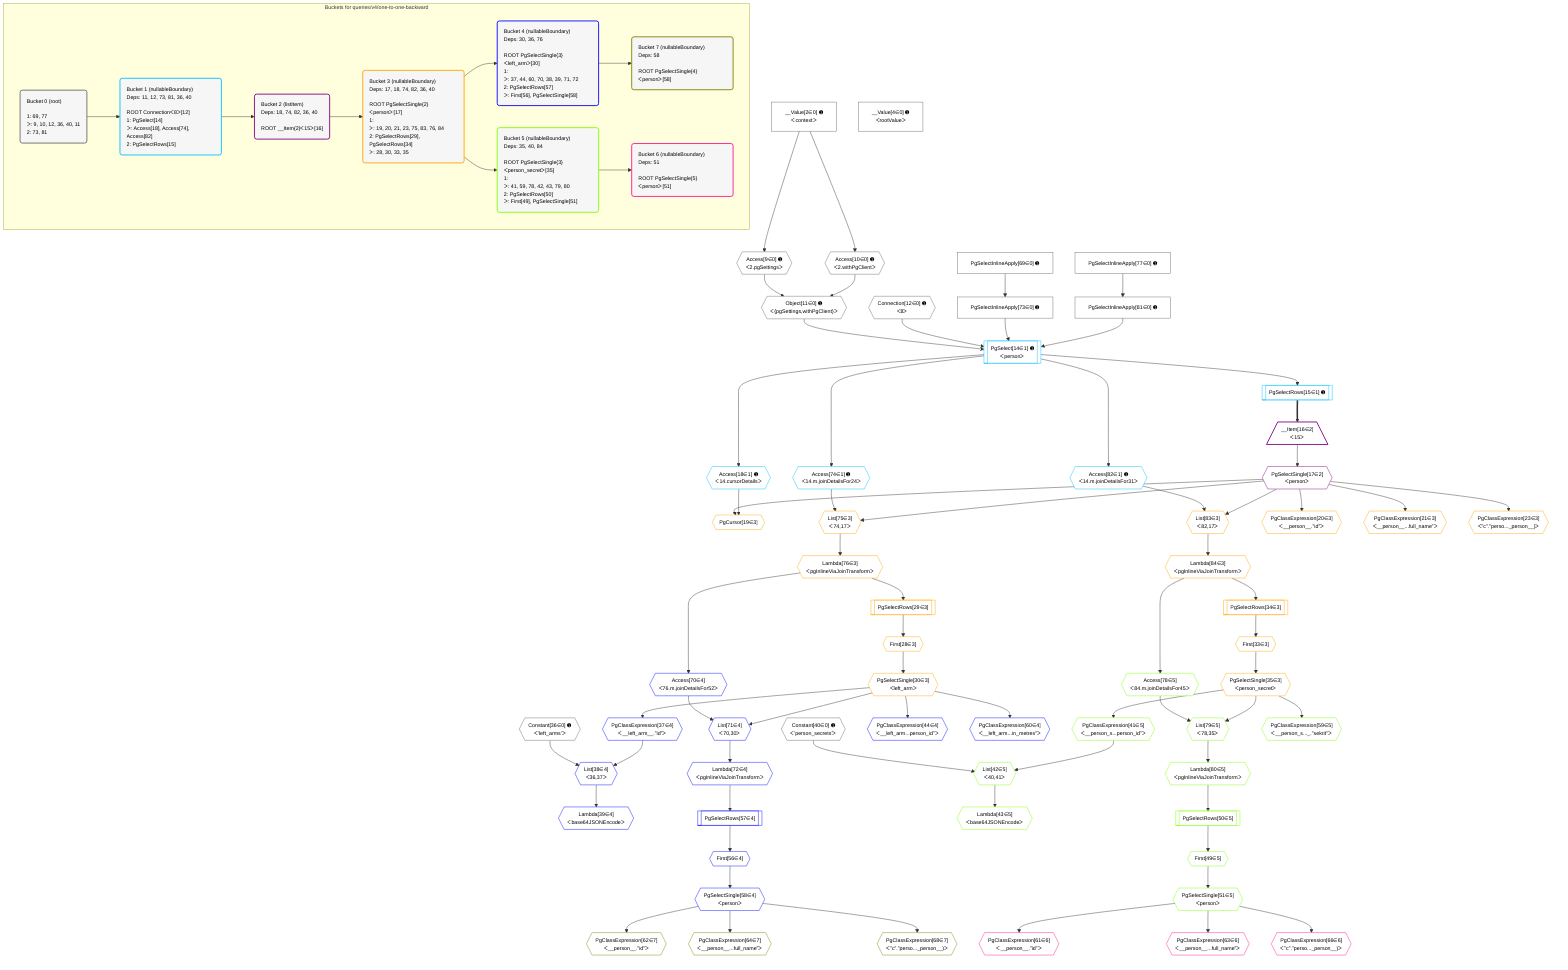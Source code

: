 %%{init: {'themeVariables': { 'fontSize': '12px'}}}%%
graph TD
    classDef path fill:#eee,stroke:#000,color:#000
    classDef plan fill:#fff,stroke-width:1px,color:#000
    classDef itemplan fill:#fff,stroke-width:2px,color:#000
    classDef unbatchedplan fill:#dff,stroke-width:1px,color:#000
    classDef sideeffectplan fill:#fcc,stroke-width:2px,color:#000
    classDef bucket fill:#f6f6f6,color:#000,stroke-width:2px,text-align:left

    subgraph "Buckets for queries/v4/one-to-one-backward"
    Bucket0("Bucket 0 (root)<br /><br />1: 69, 77<br />ᐳ: 9, 10, 12, 36, 40, 11<br />2: 73, 81"):::bucket
    Bucket1("Bucket 1 (nullableBoundary)<br />Deps: 11, 12, 73, 81, 36, 40<br /><br />ROOT Connectionᐸ8ᐳ[12]<br />1: PgSelect[14]<br />ᐳ: Access[18], Access[74], Access[82]<br />2: PgSelectRows[15]"):::bucket
    Bucket2("Bucket 2 (listItem)<br />Deps: 18, 74, 82, 36, 40<br /><br />ROOT __Item{2}ᐸ15ᐳ[16]"):::bucket
    Bucket3("Bucket 3 (nullableBoundary)<br />Deps: 17, 18, 74, 82, 36, 40<br /><br />ROOT PgSelectSingle{2}ᐸpersonᐳ[17]<br />1: <br />ᐳ: 19, 20, 21, 23, 75, 83, 76, 84<br />2: PgSelectRows[29], PgSelectRows[34]<br />ᐳ: 28, 30, 33, 35"):::bucket
    Bucket4("Bucket 4 (nullableBoundary)<br />Deps: 30, 36, 76<br /><br />ROOT PgSelectSingle{3}ᐸleft_armᐳ[30]<br />1: <br />ᐳ: 37, 44, 60, 70, 38, 39, 71, 72<br />2: PgSelectRows[57]<br />ᐳ: First[56], PgSelectSingle[58]"):::bucket
    Bucket5("Bucket 5 (nullableBoundary)<br />Deps: 35, 40, 84<br /><br />ROOT PgSelectSingle{3}ᐸperson_secretᐳ[35]<br />1: <br />ᐳ: 41, 59, 78, 42, 43, 79, 80<br />2: PgSelectRows[50]<br />ᐳ: First[49], PgSelectSingle[51]"):::bucket
    Bucket6("Bucket 6 (nullableBoundary)<br />Deps: 51<br /><br />ROOT PgSelectSingle{5}ᐸpersonᐳ[51]"):::bucket
    Bucket7("Bucket 7 (nullableBoundary)<br />Deps: 58<br /><br />ROOT PgSelectSingle{4}ᐸpersonᐳ[58]"):::bucket
    end
    Bucket0 --> Bucket1
    Bucket1 --> Bucket2
    Bucket2 --> Bucket3
    Bucket3 --> Bucket4 & Bucket5
    Bucket4 --> Bucket7
    Bucket5 --> Bucket6

    %% plan dependencies
    Object11{{"Object[11∈0] ➊<br />ᐸ{pgSettings,withPgClient}ᐳ"}}:::plan
    Access9{{"Access[9∈0] ➊<br />ᐸ2.pgSettingsᐳ"}}:::plan
    Access10{{"Access[10∈0] ➊<br />ᐸ2.withPgClientᐳ"}}:::plan
    Access9 & Access10 --> Object11
    __Value2["__Value[2∈0] ➊<br />ᐸcontextᐳ"]:::plan
    __Value2 --> Access9
    __Value2 --> Access10
    PgSelectInlineApply73["PgSelectInlineApply[73∈0] ➊"]:::plan
    PgSelectInlineApply69["PgSelectInlineApply[69∈0] ➊"]:::plan
    PgSelectInlineApply69 --> PgSelectInlineApply73
    PgSelectInlineApply81["PgSelectInlineApply[81∈0] ➊"]:::plan
    PgSelectInlineApply77["PgSelectInlineApply[77∈0] ➊"]:::plan
    PgSelectInlineApply77 --> PgSelectInlineApply81
    __Value4["__Value[4∈0] ➊<br />ᐸrootValueᐳ"]:::plan
    Connection12{{"Connection[12∈0] ➊<br />ᐸ8ᐳ"}}:::plan
    Constant36{{"Constant[36∈0] ➊<br />ᐸ'left_arms'ᐳ"}}:::plan
    Constant40{{"Constant[40∈0] ➊<br />ᐸ'person_secrets'ᐳ"}}:::plan
    PgSelect14[["PgSelect[14∈1] ➊<br />ᐸpersonᐳ"]]:::plan
    Object11 & Connection12 & PgSelectInlineApply73 & PgSelectInlineApply81 --> PgSelect14
    PgSelectRows15[["PgSelectRows[15∈1] ➊"]]:::plan
    PgSelect14 --> PgSelectRows15
    Access18{{"Access[18∈1] ➊<br />ᐸ14.cursorDetailsᐳ"}}:::plan
    PgSelect14 --> Access18
    Access74{{"Access[74∈1] ➊<br />ᐸ14.m.joinDetailsFor24ᐳ"}}:::plan
    PgSelect14 --> Access74
    Access82{{"Access[82∈1] ➊<br />ᐸ14.m.joinDetailsFor31ᐳ"}}:::plan
    PgSelect14 --> Access82
    __Item16[/"__Item[16∈2]<br />ᐸ15ᐳ"\]:::itemplan
    PgSelectRows15 ==> __Item16
    PgSelectSingle17{{"PgSelectSingle[17∈2]<br />ᐸpersonᐳ"}}:::plan
    __Item16 --> PgSelectSingle17
    PgCursor19{{"PgCursor[19∈3]"}}:::plan
    PgSelectSingle17 & Access18 --> PgCursor19
    List75{{"List[75∈3]<br />ᐸ74,17ᐳ"}}:::plan
    Access74 & PgSelectSingle17 --> List75
    List83{{"List[83∈3]<br />ᐸ82,17ᐳ"}}:::plan
    Access82 & PgSelectSingle17 --> List83
    PgClassExpression20{{"PgClassExpression[20∈3]<br />ᐸ__person__.”id”ᐳ"}}:::plan
    PgSelectSingle17 --> PgClassExpression20
    PgClassExpression21{{"PgClassExpression[21∈3]<br />ᐸ__person__...full_name”ᐳ"}}:::plan
    PgSelectSingle17 --> PgClassExpression21
    PgClassExpression23{{"PgClassExpression[23∈3]<br />ᐸ”c”.”perso..._person__)ᐳ"}}:::plan
    PgSelectSingle17 --> PgClassExpression23
    First28{{"First[28∈3]"}}:::plan
    PgSelectRows29[["PgSelectRows[29∈3]"]]:::plan
    PgSelectRows29 --> First28
    Lambda76{{"Lambda[76∈3]<br />ᐸpgInlineViaJoinTransformᐳ"}}:::plan
    Lambda76 --> PgSelectRows29
    PgSelectSingle30{{"PgSelectSingle[30∈3]<br />ᐸleft_armᐳ"}}:::plan
    First28 --> PgSelectSingle30
    First33{{"First[33∈3]"}}:::plan
    PgSelectRows34[["PgSelectRows[34∈3]"]]:::plan
    PgSelectRows34 --> First33
    Lambda84{{"Lambda[84∈3]<br />ᐸpgInlineViaJoinTransformᐳ"}}:::plan
    Lambda84 --> PgSelectRows34
    PgSelectSingle35{{"PgSelectSingle[35∈3]<br />ᐸperson_secretᐳ"}}:::plan
    First33 --> PgSelectSingle35
    List75 --> Lambda76
    List83 --> Lambda84
    List38{{"List[38∈4]<br />ᐸ36,37ᐳ"}}:::plan
    PgClassExpression37{{"PgClassExpression[37∈4]<br />ᐸ__left_arm__.”id”ᐳ"}}:::plan
    Constant36 & PgClassExpression37 --> List38
    List71{{"List[71∈4]<br />ᐸ70,30ᐳ"}}:::plan
    Access70{{"Access[70∈4]<br />ᐸ76.m.joinDetailsFor52ᐳ"}}:::plan
    Access70 & PgSelectSingle30 --> List71
    PgSelectSingle30 --> PgClassExpression37
    Lambda39{{"Lambda[39∈4]<br />ᐸbase64JSONEncodeᐳ"}}:::plan
    List38 --> Lambda39
    PgClassExpression44{{"PgClassExpression[44∈4]<br />ᐸ__left_arm...person_id”ᐳ"}}:::plan
    PgSelectSingle30 --> PgClassExpression44
    First56{{"First[56∈4]"}}:::plan
    PgSelectRows57[["PgSelectRows[57∈4]"]]:::plan
    PgSelectRows57 --> First56
    Lambda72{{"Lambda[72∈4]<br />ᐸpgInlineViaJoinTransformᐳ"}}:::plan
    Lambda72 --> PgSelectRows57
    PgSelectSingle58{{"PgSelectSingle[58∈4]<br />ᐸpersonᐳ"}}:::plan
    First56 --> PgSelectSingle58
    PgClassExpression60{{"PgClassExpression[60∈4]<br />ᐸ__left_arm...in_metres”ᐳ"}}:::plan
    PgSelectSingle30 --> PgClassExpression60
    Lambda76 --> Access70
    List71 --> Lambda72
    List42{{"List[42∈5]<br />ᐸ40,41ᐳ"}}:::plan
    PgClassExpression41{{"PgClassExpression[41∈5]<br />ᐸ__person_s...person_id”ᐳ"}}:::plan
    Constant40 & PgClassExpression41 --> List42
    List79{{"List[79∈5]<br />ᐸ78,35ᐳ"}}:::plan
    Access78{{"Access[78∈5]<br />ᐸ84.m.joinDetailsFor45ᐳ"}}:::plan
    Access78 & PgSelectSingle35 --> List79
    PgSelectSingle35 --> PgClassExpression41
    Lambda43{{"Lambda[43∈5]<br />ᐸbase64JSONEncodeᐳ"}}:::plan
    List42 --> Lambda43
    First49{{"First[49∈5]"}}:::plan
    PgSelectRows50[["PgSelectRows[50∈5]"]]:::plan
    PgSelectRows50 --> First49
    Lambda80{{"Lambda[80∈5]<br />ᐸpgInlineViaJoinTransformᐳ"}}:::plan
    Lambda80 --> PgSelectRows50
    PgSelectSingle51{{"PgSelectSingle[51∈5]<br />ᐸpersonᐳ"}}:::plan
    First49 --> PgSelectSingle51
    PgClassExpression59{{"PgClassExpression[59∈5]<br />ᐸ__person_s..._.”sekrit”ᐳ"}}:::plan
    PgSelectSingle35 --> PgClassExpression59
    Lambda84 --> Access78
    List79 --> Lambda80
    PgClassExpression61{{"PgClassExpression[61∈6]<br />ᐸ__person__.”id”ᐳ"}}:::plan
    PgSelectSingle51 --> PgClassExpression61
    PgClassExpression63{{"PgClassExpression[63∈6]<br />ᐸ__person__...full_name”ᐳ"}}:::plan
    PgSelectSingle51 --> PgClassExpression63
    PgClassExpression66{{"PgClassExpression[66∈6]<br />ᐸ”c”.”perso..._person__)ᐳ"}}:::plan
    PgSelectSingle51 --> PgClassExpression66
    PgClassExpression62{{"PgClassExpression[62∈7]<br />ᐸ__person__.”id”ᐳ"}}:::plan
    PgSelectSingle58 --> PgClassExpression62
    PgClassExpression64{{"PgClassExpression[64∈7]<br />ᐸ__person__...full_name”ᐳ"}}:::plan
    PgSelectSingle58 --> PgClassExpression64
    PgClassExpression68{{"PgClassExpression[68∈7]<br />ᐸ”c”.”perso..._person__)ᐳ"}}:::plan
    PgSelectSingle58 --> PgClassExpression68

    %% define steps
    classDef bucket0 stroke:#696969
    class Bucket0,__Value2,__Value4,Access9,Access10,Object11,Connection12,Constant36,Constant40,PgSelectInlineApply69,PgSelectInlineApply73,PgSelectInlineApply77,PgSelectInlineApply81 bucket0
    classDef bucket1 stroke:#00bfff
    class Bucket1,PgSelect14,PgSelectRows15,Access18,Access74,Access82 bucket1
    classDef bucket2 stroke:#7f007f
    class Bucket2,__Item16,PgSelectSingle17 bucket2
    classDef bucket3 stroke:#ffa500
    class Bucket3,PgCursor19,PgClassExpression20,PgClassExpression21,PgClassExpression23,First28,PgSelectRows29,PgSelectSingle30,First33,PgSelectRows34,PgSelectSingle35,List75,Lambda76,List83,Lambda84 bucket3
    classDef bucket4 stroke:#0000ff
    class Bucket4,PgClassExpression37,List38,Lambda39,PgClassExpression44,First56,PgSelectRows57,PgSelectSingle58,PgClassExpression60,Access70,List71,Lambda72 bucket4
    classDef bucket5 stroke:#7fff00
    class Bucket5,PgClassExpression41,List42,Lambda43,First49,PgSelectRows50,PgSelectSingle51,PgClassExpression59,Access78,List79,Lambda80 bucket5
    classDef bucket6 stroke:#ff1493
    class Bucket6,PgClassExpression61,PgClassExpression63,PgClassExpression66 bucket6
    classDef bucket7 stroke:#808000
    class Bucket7,PgClassExpression62,PgClassExpression64,PgClassExpression68 bucket7